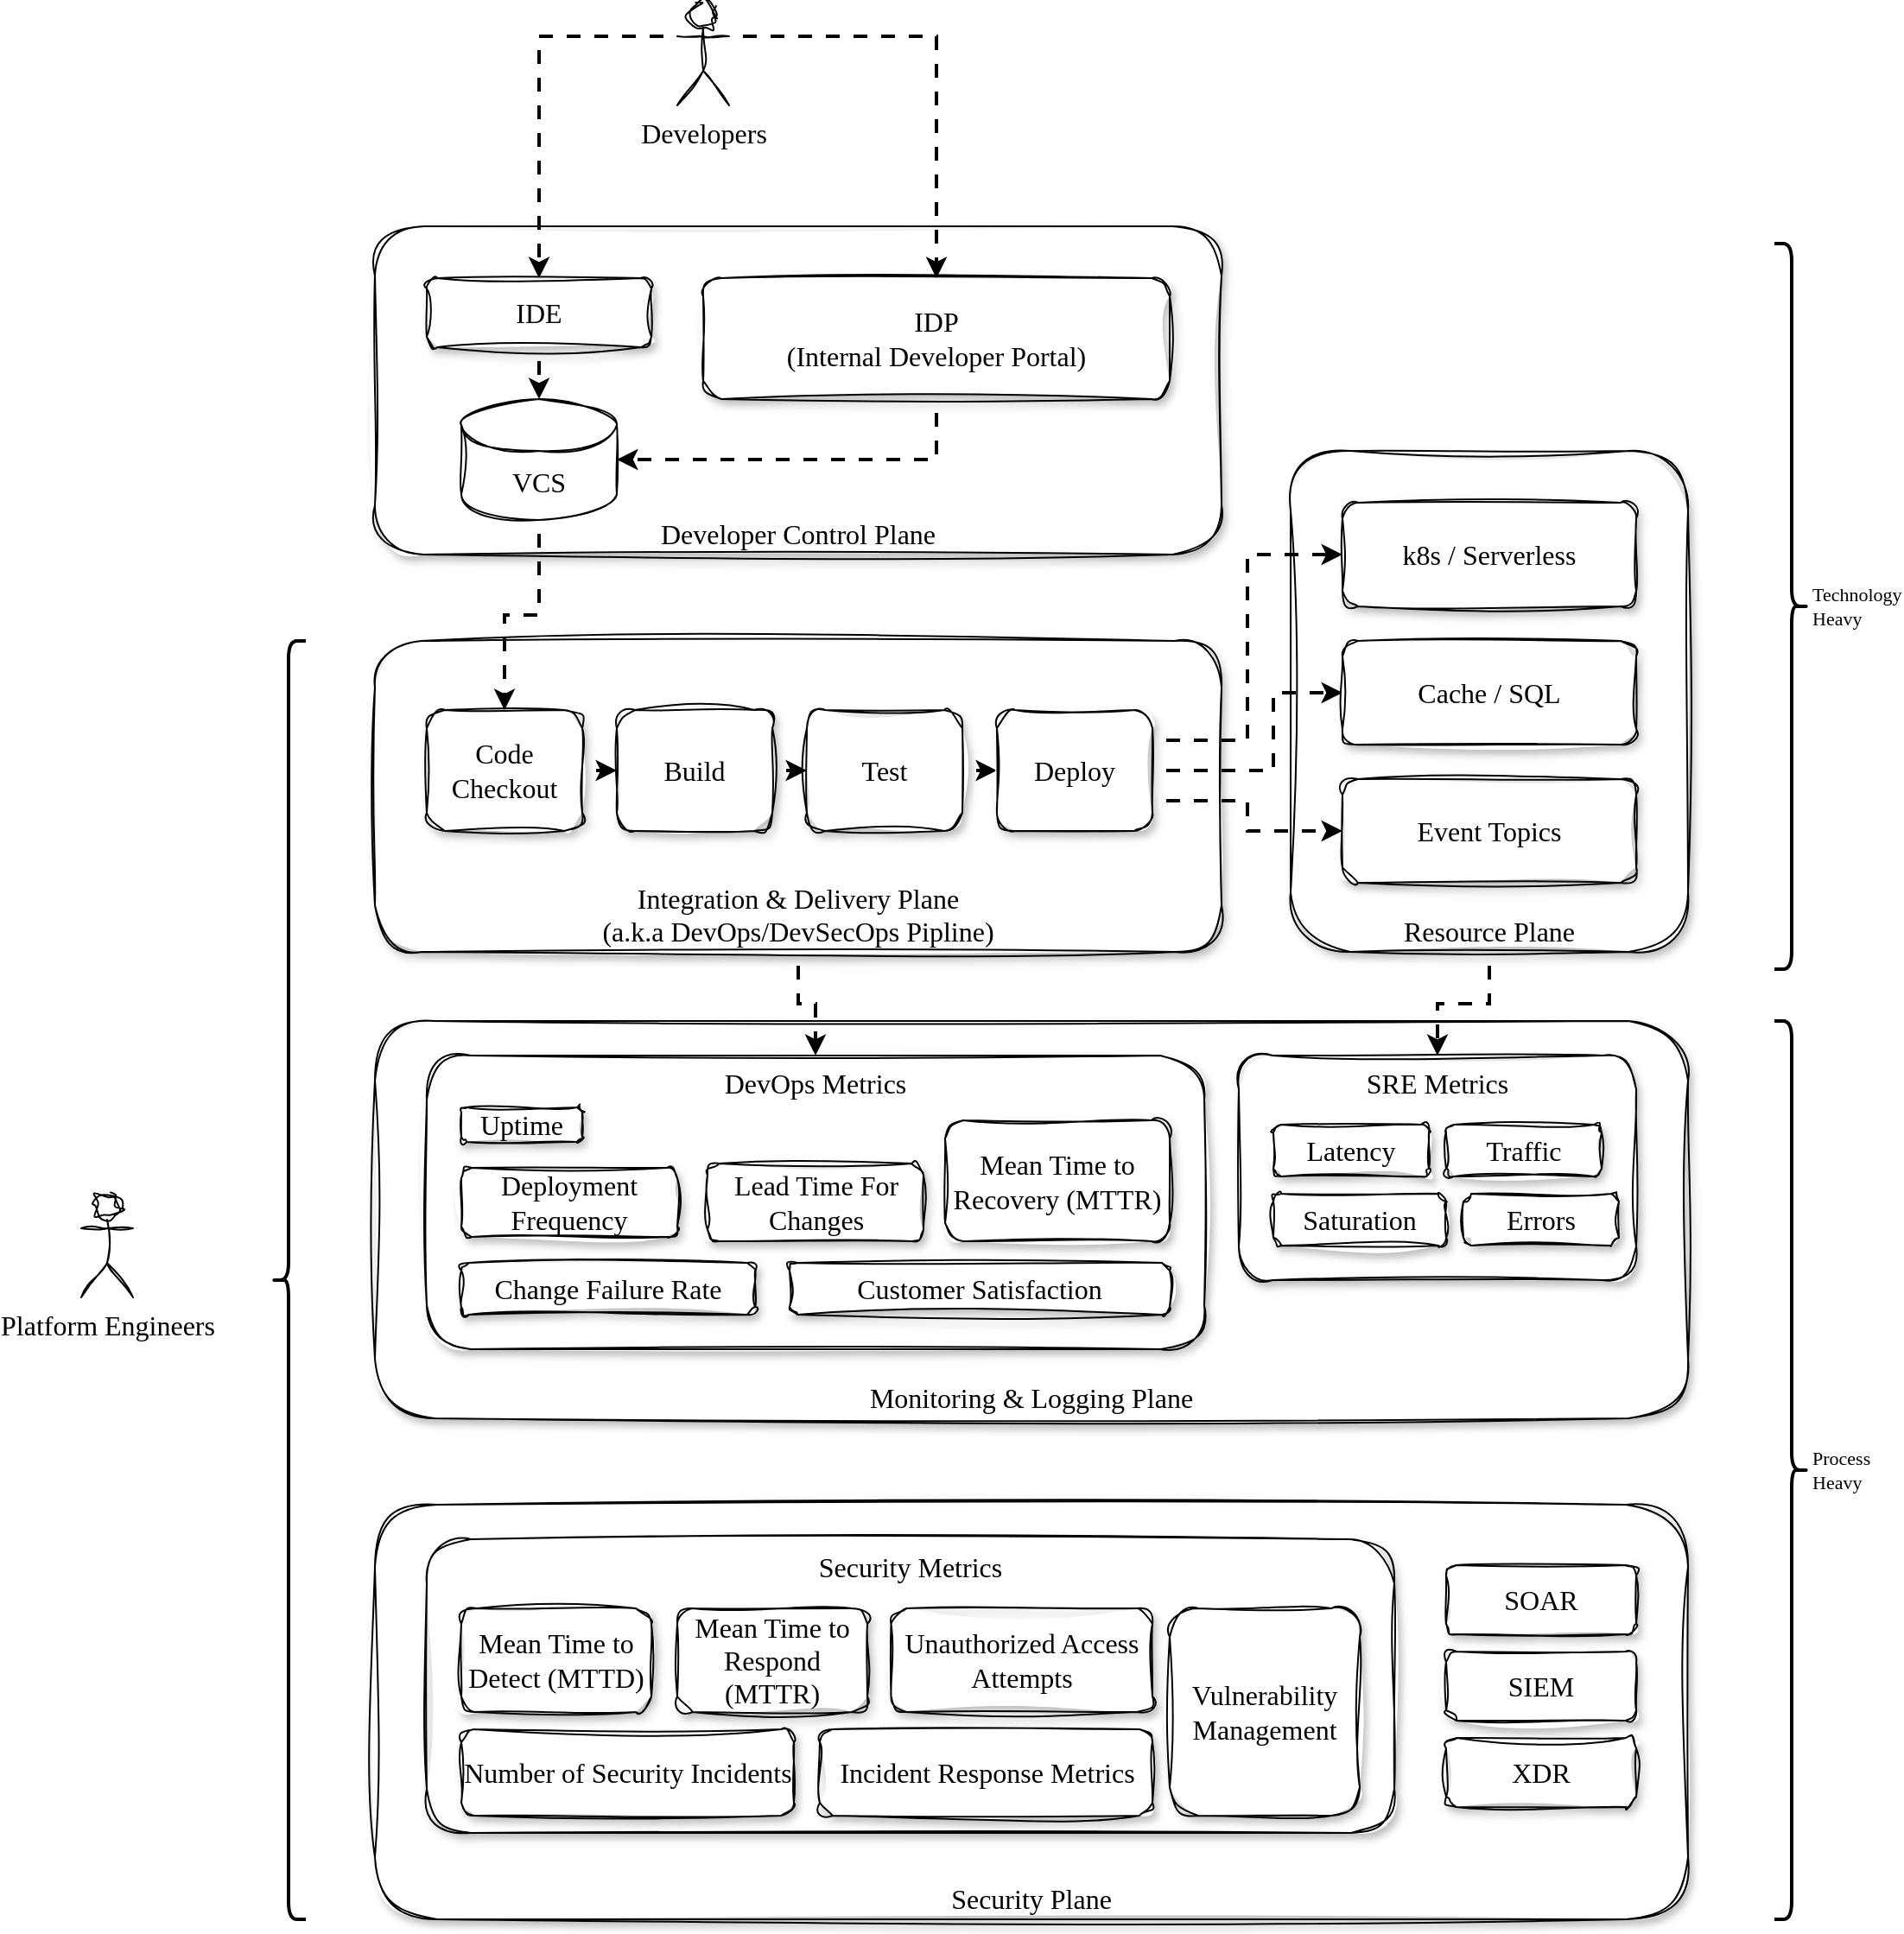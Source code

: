 <mxfile version="24.7.8">
  <diagram name="Page-1" id="pmLVabs0CMbX-Uy0v6OE">
    <mxGraphModel dx="2490" dy="1197" grid="1" gridSize="10" guides="1" tooltips="1" connect="1" arrows="1" fold="1" page="1" pageScale="1" pageWidth="850" pageHeight="1100" math="0" shadow="0">
      <root>
        <mxCell id="0" />
        <mxCell id="1" parent="0" />
        <mxCell id="uw4OTgvuskThHRHjsoGc-1" value="Developer Control Plane" style="rounded=1;whiteSpace=wrap;html=1;shadow=1;sketch=1;curveFitting=1;jiggle=2;fontFamily=Gloria Hallelujah;fontSource=https%3A%2F%2Ffonts.googleapis.com%2Fcss%3Ffamily%3DGloria%2BHallelujah;fontSize=16;verticalAlign=bottom;" vertex="1" parent="1">
          <mxGeometry x="140" y="200" width="490" height="190" as="geometry" />
        </mxCell>
        <mxCell id="uw4OTgvuskThHRHjsoGc-2" value="Integration &amp;amp; Delivery Plane&lt;div&gt;(a.k.a DevOps/DevSecOps Pipline)&lt;/div&gt;" style="rounded=1;whiteSpace=wrap;html=1;shadow=1;sketch=1;curveFitting=1;jiggle=2;fontFamily=Gloria Hallelujah;fontSource=https%3A%2F%2Ffonts.googleapis.com%2Fcss%3Ffamily%3DGloria%2BHallelujah;fontSize=16;verticalAlign=bottom;" vertex="1" parent="1">
          <mxGeometry x="140" y="440" width="490" height="180" as="geometry" />
        </mxCell>
        <mxCell id="uw4OTgvuskThHRHjsoGc-4" value="IDE" style="rounded=1;whiteSpace=wrap;html=1;shadow=1;sketch=1;curveFitting=1;jiggle=2;fontFamily=Gloria Hallelujah;fontSource=https%3A%2F%2Ffonts.googleapis.com%2Fcss%3Ffamily%3DGloria%2BHallelujah;fontSize=16;verticalAlign=middle;" vertex="1" parent="1">
          <mxGeometry x="170" y="230" width="130" height="40" as="geometry" />
        </mxCell>
        <mxCell id="uw4OTgvuskThHRHjsoGc-5" value="IDP&lt;br&gt;(Internal Developer Portal)" style="rounded=1;whiteSpace=wrap;html=1;shadow=1;sketch=1;curveFitting=1;jiggle=2;fontFamily=Gloria Hallelujah;fontSource=https%3A%2F%2Ffonts.googleapis.com%2Fcss%3Ffamily%3DGloria%2BHallelujah;fontSize=16;verticalAlign=middle;" vertex="1" parent="1">
          <mxGeometry x="330" y="230" width="270" height="70" as="geometry" />
        </mxCell>
        <mxCell id="uw4OTgvuskThHRHjsoGc-20" style="edgeStyle=orthogonalEdgeStyle;shape=connector;rounded=0;orthogonalLoop=1;jettySize=auto;html=1;exitX=0.5;exitY=1;exitDx=0;exitDy=0;exitPerimeter=0;entryX=0.5;entryY=0;entryDx=0;entryDy=0;strokeColor=default;strokeWidth=2;align=center;verticalAlign=middle;fontFamily=Helvetica;fontSize=11;fontColor=default;labelBackgroundColor=default;endArrow=classic;flowAnimation=1;" edge="1" parent="1" source="uw4OTgvuskThHRHjsoGc-6" target="uw4OTgvuskThHRHjsoGc-13">
          <mxGeometry relative="1" as="geometry" />
        </mxCell>
        <mxCell id="uw4OTgvuskThHRHjsoGc-6" value="VCS" style="shape=cylinder3;whiteSpace=wrap;html=1;boundedLbl=1;backgroundOutline=1;size=15;sketch=1;curveFitting=1;jiggle=2;fontFamily=Gloria Hallelujah;fontSource=https%3A%2F%2Ffonts.googleapis.com%2Fcss%3Ffamily%3DGloria%2BHallelujah;fontSize=16;" vertex="1" parent="1">
          <mxGeometry x="190" y="300" width="90" height="70" as="geometry" />
        </mxCell>
        <mxCell id="uw4OTgvuskThHRHjsoGc-7" style="edgeStyle=orthogonalEdgeStyle;rounded=0;orthogonalLoop=1;jettySize=auto;html=1;exitX=0.5;exitY=1;exitDx=0;exitDy=0;entryX=0.5;entryY=0;entryDx=0;entryDy=0;entryPerimeter=0;flowAnimation=1;strokeWidth=2;" edge="1" parent="1" source="uw4OTgvuskThHRHjsoGc-4" target="uw4OTgvuskThHRHjsoGc-6">
          <mxGeometry relative="1" as="geometry" />
        </mxCell>
        <mxCell id="uw4OTgvuskThHRHjsoGc-8" style="edgeStyle=orthogonalEdgeStyle;rounded=0;orthogonalLoop=1;jettySize=auto;html=1;exitX=0.5;exitY=1;exitDx=0;exitDy=0;entryX=1;entryY=0.5;entryDx=0;entryDy=0;entryPerimeter=0;flowAnimation=1;strokeWidth=2;" edge="1" parent="1" source="uw4OTgvuskThHRHjsoGc-5" target="uw4OTgvuskThHRHjsoGc-6">
          <mxGeometry relative="1" as="geometry" />
        </mxCell>
        <mxCell id="uw4OTgvuskThHRHjsoGc-10" value="Monitoring &amp;amp; Logging Plane" style="rounded=1;whiteSpace=wrap;html=1;shadow=1;sketch=1;curveFitting=1;jiggle=2;fontFamily=Gloria Hallelujah;fontSource=https%3A%2F%2Ffonts.googleapis.com%2Fcss%3Ffamily%3DGloria%2BHallelujah;fontSize=16;verticalAlign=bottom;" vertex="1" parent="1">
          <mxGeometry x="140" y="660" width="760" height="230" as="geometry" />
        </mxCell>
        <mxCell id="uw4OTgvuskThHRHjsoGc-49" style="edgeStyle=orthogonalEdgeStyle;shape=connector;rounded=0;orthogonalLoop=1;jettySize=auto;html=1;exitX=0.5;exitY=1;exitDx=0;exitDy=0;entryX=0.5;entryY=0;entryDx=0;entryDy=0;strokeColor=default;strokeWidth=2;align=center;verticalAlign=middle;fontFamily=Helvetica;fontSize=11;fontColor=default;labelBackgroundColor=default;endArrow=classic;flowAnimation=1;" edge="1" parent="1" source="uw4OTgvuskThHRHjsoGc-11" target="uw4OTgvuskThHRHjsoGc-28">
          <mxGeometry relative="1" as="geometry" />
        </mxCell>
        <mxCell id="uw4OTgvuskThHRHjsoGc-11" value="Resource Plane" style="rounded=1;whiteSpace=wrap;html=1;shadow=1;sketch=1;curveFitting=1;jiggle=2;fontFamily=Gloria Hallelujah;fontSource=https%3A%2F%2Ffonts.googleapis.com%2Fcss%3Ffamily%3DGloria%2BHallelujah;fontSize=16;verticalAlign=bottom;" vertex="1" parent="1">
          <mxGeometry x="670" y="330" width="230" height="290" as="geometry" />
        </mxCell>
        <mxCell id="uw4OTgvuskThHRHjsoGc-12" value="Security Plane" style="rounded=1;whiteSpace=wrap;html=1;shadow=1;sketch=1;curveFitting=1;jiggle=2;fontFamily=Gloria Hallelujah;fontSource=https%3A%2F%2Ffonts.googleapis.com%2Fcss%3Ffamily%3DGloria%2BHallelujah;fontSize=16;verticalAlign=bottom;" vertex="1" parent="1">
          <mxGeometry x="140" y="940" width="760" height="240" as="geometry" />
        </mxCell>
        <mxCell id="uw4OTgvuskThHRHjsoGc-21" style="edgeStyle=orthogonalEdgeStyle;shape=connector;rounded=0;orthogonalLoop=1;jettySize=auto;html=1;exitX=1;exitY=0.5;exitDx=0;exitDy=0;entryX=0;entryY=0.5;entryDx=0;entryDy=0;strokeColor=default;strokeWidth=2;align=center;verticalAlign=middle;fontFamily=Helvetica;fontSize=11;fontColor=default;labelBackgroundColor=default;endArrow=classic;flowAnimation=1;" edge="1" parent="1" source="uw4OTgvuskThHRHjsoGc-13" target="uw4OTgvuskThHRHjsoGc-14">
          <mxGeometry relative="1" as="geometry" />
        </mxCell>
        <mxCell id="uw4OTgvuskThHRHjsoGc-13" value="Code&lt;div&gt;Checkout&lt;/div&gt;" style="rounded=1;whiteSpace=wrap;html=1;shadow=1;sketch=1;curveFitting=1;jiggle=2;fontFamily=Gloria Hallelujah;fontSource=https%3A%2F%2Ffonts.googleapis.com%2Fcss%3Ffamily%3DGloria%2BHallelujah;fontSize=16;verticalAlign=middle;" vertex="1" parent="1">
          <mxGeometry x="170" y="480" width="90" height="70" as="geometry" />
        </mxCell>
        <mxCell id="uw4OTgvuskThHRHjsoGc-22" style="edgeStyle=orthogonalEdgeStyle;shape=connector;rounded=0;orthogonalLoop=1;jettySize=auto;html=1;exitX=1;exitY=0.5;exitDx=0;exitDy=0;entryX=0;entryY=0.5;entryDx=0;entryDy=0;strokeColor=default;strokeWidth=2;align=center;verticalAlign=middle;fontFamily=Helvetica;fontSize=11;fontColor=default;labelBackgroundColor=default;endArrow=classic;flowAnimation=1;" edge="1" parent="1" source="uw4OTgvuskThHRHjsoGc-14" target="uw4OTgvuskThHRHjsoGc-15">
          <mxGeometry relative="1" as="geometry" />
        </mxCell>
        <mxCell id="uw4OTgvuskThHRHjsoGc-14" value="Build" style="rounded=1;whiteSpace=wrap;html=1;shadow=1;sketch=1;curveFitting=1;jiggle=2;fontFamily=Gloria Hallelujah;fontSource=https%3A%2F%2Ffonts.googleapis.com%2Fcss%3Ffamily%3DGloria%2BHallelujah;fontSize=16;verticalAlign=middle;" vertex="1" parent="1">
          <mxGeometry x="280" y="480" width="90" height="70" as="geometry" />
        </mxCell>
        <mxCell id="uw4OTgvuskThHRHjsoGc-23" style="edgeStyle=orthogonalEdgeStyle;shape=connector;rounded=0;orthogonalLoop=1;jettySize=auto;html=1;exitX=1;exitY=0.5;exitDx=0;exitDy=0;entryX=0;entryY=0.5;entryDx=0;entryDy=0;strokeColor=default;strokeWidth=2;align=center;verticalAlign=middle;fontFamily=Helvetica;fontSize=11;fontColor=default;labelBackgroundColor=default;endArrow=classic;flowAnimation=1;" edge="1" parent="1" source="uw4OTgvuskThHRHjsoGc-15" target="uw4OTgvuskThHRHjsoGc-16">
          <mxGeometry relative="1" as="geometry" />
        </mxCell>
        <mxCell id="uw4OTgvuskThHRHjsoGc-15" value="Test" style="rounded=1;whiteSpace=wrap;html=1;shadow=1;sketch=1;curveFitting=1;jiggle=2;fontFamily=Gloria Hallelujah;fontSource=https%3A%2F%2Ffonts.googleapis.com%2Fcss%3Ffamily%3DGloria%2BHallelujah;fontSize=16;verticalAlign=middle;" vertex="1" parent="1">
          <mxGeometry x="390" y="480" width="90" height="70" as="geometry" />
        </mxCell>
        <mxCell id="uw4OTgvuskThHRHjsoGc-24" style="edgeStyle=orthogonalEdgeStyle;shape=connector;rounded=0;orthogonalLoop=1;jettySize=auto;html=1;exitX=1;exitY=0.25;exitDx=0;exitDy=0;entryX=0;entryY=0.5;entryDx=0;entryDy=0;strokeColor=default;strokeWidth=2;align=center;verticalAlign=middle;fontFamily=Helvetica;fontSize=11;fontColor=default;labelBackgroundColor=default;endArrow=classic;flowAnimation=1;" edge="1" parent="1" source="uw4OTgvuskThHRHjsoGc-16" target="uw4OTgvuskThHRHjsoGc-17">
          <mxGeometry relative="1" as="geometry" />
        </mxCell>
        <mxCell id="uw4OTgvuskThHRHjsoGc-25" style="edgeStyle=orthogonalEdgeStyle;shape=connector;rounded=0;orthogonalLoop=1;jettySize=auto;html=1;exitX=1;exitY=0.5;exitDx=0;exitDy=0;entryX=0;entryY=0.5;entryDx=0;entryDy=0;strokeColor=default;strokeWidth=2;align=center;verticalAlign=middle;fontFamily=Helvetica;fontSize=11;fontColor=default;labelBackgroundColor=default;endArrow=classic;flowAnimation=1;" edge="1" parent="1" source="uw4OTgvuskThHRHjsoGc-16" target="uw4OTgvuskThHRHjsoGc-18">
          <mxGeometry relative="1" as="geometry">
            <Array as="points">
              <mxPoint x="660" y="515" />
              <mxPoint x="660" y="470" />
            </Array>
          </mxGeometry>
        </mxCell>
        <mxCell id="uw4OTgvuskThHRHjsoGc-26" style="edgeStyle=orthogonalEdgeStyle;shape=connector;rounded=0;orthogonalLoop=1;jettySize=auto;html=1;exitX=1;exitY=0.75;exitDx=0;exitDy=0;entryX=0;entryY=0.5;entryDx=0;entryDy=0;strokeColor=default;strokeWidth=2;align=center;verticalAlign=middle;fontFamily=Helvetica;fontSize=11;fontColor=default;labelBackgroundColor=default;endArrow=classic;flowAnimation=1;" edge="1" parent="1" source="uw4OTgvuskThHRHjsoGc-16" target="uw4OTgvuskThHRHjsoGc-19">
          <mxGeometry relative="1" as="geometry" />
        </mxCell>
        <mxCell id="uw4OTgvuskThHRHjsoGc-16" value="Deploy" style="rounded=1;whiteSpace=wrap;html=1;shadow=1;sketch=1;curveFitting=1;jiggle=2;fontFamily=Gloria Hallelujah;fontSource=https%3A%2F%2Ffonts.googleapis.com%2Fcss%3Ffamily%3DGloria%2BHallelujah;fontSize=16;verticalAlign=middle;" vertex="1" parent="1">
          <mxGeometry x="500" y="480" width="90" height="70" as="geometry" />
        </mxCell>
        <mxCell id="uw4OTgvuskThHRHjsoGc-17" value="k8s / Serverless" style="rounded=1;whiteSpace=wrap;html=1;shadow=1;sketch=1;curveFitting=1;jiggle=2;fontFamily=Gloria Hallelujah;fontSource=https%3A%2F%2Ffonts.googleapis.com%2Fcss%3Ffamily%3DGloria%2BHallelujah;fontSize=16;verticalAlign=middle;" vertex="1" parent="1">
          <mxGeometry x="700" y="360" width="170" height="60" as="geometry" />
        </mxCell>
        <mxCell id="uw4OTgvuskThHRHjsoGc-18" value="Cache / SQL" style="rounded=1;whiteSpace=wrap;html=1;shadow=1;sketch=1;curveFitting=1;jiggle=2;fontFamily=Gloria Hallelujah;fontSource=https%3A%2F%2Ffonts.googleapis.com%2Fcss%3Ffamily%3DGloria%2BHallelujah;fontSize=16;verticalAlign=middle;" vertex="1" parent="1">
          <mxGeometry x="700" y="440" width="170" height="60" as="geometry" />
        </mxCell>
        <mxCell id="uw4OTgvuskThHRHjsoGc-19" value="Event Topics" style="rounded=1;whiteSpace=wrap;html=1;shadow=1;sketch=1;curveFitting=1;jiggle=2;fontFamily=Gloria Hallelujah;fontSource=https%3A%2F%2Ffonts.googleapis.com%2Fcss%3Ffamily%3DGloria%2BHallelujah;fontSize=16;verticalAlign=middle;" vertex="1" parent="1">
          <mxGeometry x="700" y="520" width="170" height="60" as="geometry" />
        </mxCell>
        <mxCell id="uw4OTgvuskThHRHjsoGc-28" value="SRE Metrics" style="rounded=1;whiteSpace=wrap;html=1;shadow=1;sketch=1;curveFitting=1;jiggle=2;fontFamily=Gloria Hallelujah;fontSource=https%3A%2F%2Ffonts.googleapis.com%2Fcss%3Ffamily%3DGloria%2BHallelujah;fontSize=16;verticalAlign=top;align=center;" vertex="1" parent="1">
          <mxGeometry x="640" y="680" width="230" height="130" as="geometry" />
        </mxCell>
        <mxCell id="uw4OTgvuskThHRHjsoGc-29" value="DevOps Metrics" style="rounded=1;whiteSpace=wrap;html=1;shadow=1;sketch=1;curveFitting=1;jiggle=2;fontFamily=Gloria Hallelujah;fontSource=https%3A%2F%2Ffonts.googleapis.com%2Fcss%3Ffamily%3DGloria%2BHallelujah;fontSize=16;verticalAlign=top;align=center;" vertex="1" parent="1">
          <mxGeometry x="170" y="680" width="450" height="170" as="geometry" />
        </mxCell>
        <mxCell id="uw4OTgvuskThHRHjsoGc-30" value="Security Metrics" style="rounded=1;whiteSpace=wrap;html=1;shadow=1;sketch=1;curveFitting=1;jiggle=2;fontFamily=Gloria Hallelujah;fontSource=https%3A%2F%2Ffonts.googleapis.com%2Fcss%3Ffamily%3DGloria%2BHallelujah;fontSize=16;verticalAlign=top;align=center;" vertex="1" parent="1">
          <mxGeometry x="170" y="960" width="560" height="170" as="geometry" />
        </mxCell>
        <mxCell id="uw4OTgvuskThHRHjsoGc-31" value="Deployment Frequency" style="rounded=1;whiteSpace=wrap;html=1;shadow=1;sketch=1;curveFitting=1;jiggle=2;fontFamily=Gloria Hallelujah;fontSource=https%3A%2F%2Ffonts.googleapis.com%2Fcss%3Ffamily%3DGloria%2BHallelujah;fontSize=16;verticalAlign=middle;" vertex="1" parent="1">
          <mxGeometry x="190" y="745" width="125" height="40" as="geometry" />
        </mxCell>
        <mxCell id="uw4OTgvuskThHRHjsoGc-32" value="Lead Time For Changes" style="rounded=1;whiteSpace=wrap;html=1;shadow=1;sketch=1;curveFitting=1;jiggle=2;fontFamily=Gloria Hallelujah;fontSource=https%3A%2F%2Ffonts.googleapis.com%2Fcss%3Ffamily%3DGloria%2BHallelujah;fontSize=16;verticalAlign=middle;" vertex="1" parent="1">
          <mxGeometry x="332.5" y="742.5" width="125" height="45" as="geometry" />
        </mxCell>
        <mxCell id="uw4OTgvuskThHRHjsoGc-33" value="Change Failure Rate" style="rounded=1;whiteSpace=wrap;html=1;shadow=1;sketch=1;curveFitting=1;jiggle=2;fontFamily=Gloria Hallelujah;fontSource=https%3A%2F%2Ffonts.googleapis.com%2Fcss%3Ffamily%3DGloria%2BHallelujah;fontSize=16;verticalAlign=middle;" vertex="1" parent="1">
          <mxGeometry x="190" y="800" width="170" height="30" as="geometry" />
        </mxCell>
        <mxCell id="uw4OTgvuskThHRHjsoGc-34" value="Mean Time to Recovery (MTTR)" style="rounded=1;whiteSpace=wrap;html=1;shadow=1;sketch=1;curveFitting=1;jiggle=2;fontFamily=Gloria Hallelujah;fontSource=https%3A%2F%2Ffonts.googleapis.com%2Fcss%3Ffamily%3DGloria%2BHallelujah;fontSize=16;verticalAlign=middle;" vertex="1" parent="1">
          <mxGeometry x="470" y="717.5" width="130" height="70" as="geometry" />
        </mxCell>
        <mxCell id="uw4OTgvuskThHRHjsoGc-41" value="Latency" style="rounded=1;whiteSpace=wrap;html=1;shadow=1;sketch=1;curveFitting=1;jiggle=2;fontFamily=Gloria Hallelujah;fontSource=https%3A%2F%2Ffonts.googleapis.com%2Fcss%3Ffamily%3DGloria%2BHallelujah;fontSize=16;verticalAlign=middle;" vertex="1" parent="1">
          <mxGeometry x="660" y="720" width="90" height="30" as="geometry" />
        </mxCell>
        <mxCell id="uw4OTgvuskThHRHjsoGc-42" value="Traffic" style="rounded=1;whiteSpace=wrap;html=1;shadow=1;sketch=1;curveFitting=1;jiggle=2;fontFamily=Gloria Hallelujah;fontSource=https%3A%2F%2Ffonts.googleapis.com%2Fcss%3Ffamily%3DGloria%2BHallelujah;fontSize=16;verticalAlign=middle;" vertex="1" parent="1">
          <mxGeometry x="760" y="720" width="90" height="30" as="geometry" />
        </mxCell>
        <mxCell id="uw4OTgvuskThHRHjsoGc-43" value="Errors" style="rounded=1;whiteSpace=wrap;html=1;shadow=1;sketch=1;curveFitting=1;jiggle=2;fontFamily=Gloria Hallelujah;fontSource=https%3A%2F%2Ffonts.googleapis.com%2Fcss%3Ffamily%3DGloria%2BHallelujah;fontSize=16;verticalAlign=middle;" vertex="1" parent="1">
          <mxGeometry x="770" y="760" width="90" height="30" as="geometry" />
        </mxCell>
        <mxCell id="uw4OTgvuskThHRHjsoGc-44" value="Saturation" style="rounded=1;whiteSpace=wrap;html=1;shadow=1;sketch=1;curveFitting=1;jiggle=2;fontFamily=Gloria Hallelujah;fontSource=https%3A%2F%2Ffonts.googleapis.com%2Fcss%3Ffamily%3DGloria%2BHallelujah;fontSize=16;verticalAlign=middle;" vertex="1" parent="1">
          <mxGeometry x="660" y="760" width="100" height="30" as="geometry" />
        </mxCell>
        <mxCell id="uw4OTgvuskThHRHjsoGc-45" value="Customer Satisfaction" style="rounded=1;whiteSpace=wrap;html=1;shadow=1;sketch=1;curveFitting=1;jiggle=2;fontFamily=Gloria Hallelujah;fontSource=https%3A%2F%2Ffonts.googleapis.com%2Fcss%3Ffamily%3DGloria%2BHallelujah;fontSize=16;verticalAlign=middle;" vertex="1" parent="1">
          <mxGeometry x="380" y="800" width="220" height="30" as="geometry" />
        </mxCell>
        <mxCell id="uw4OTgvuskThHRHjsoGc-47" value="Uptime" style="rounded=1;whiteSpace=wrap;html=1;shadow=1;sketch=1;curveFitting=1;jiggle=2;fontFamily=Gloria Hallelujah;fontSource=https%3A%2F%2Ffonts.googleapis.com%2Fcss%3Ffamily%3DGloria%2BHallelujah;fontSize=16;verticalAlign=middle;" vertex="1" parent="1">
          <mxGeometry x="190" y="710" width="70" height="20" as="geometry" />
        </mxCell>
        <mxCell id="uw4OTgvuskThHRHjsoGc-48" style="edgeStyle=orthogonalEdgeStyle;shape=connector;rounded=0;orthogonalLoop=1;jettySize=auto;html=1;exitX=0.5;exitY=1;exitDx=0;exitDy=0;strokeColor=default;strokeWidth=2;align=center;verticalAlign=middle;fontFamily=Helvetica;fontSize=11;fontColor=default;labelBackgroundColor=default;endArrow=classic;flowAnimation=1;" edge="1" parent="1" source="uw4OTgvuskThHRHjsoGc-2" target="uw4OTgvuskThHRHjsoGc-29">
          <mxGeometry relative="1" as="geometry" />
        </mxCell>
        <mxCell id="uw4OTgvuskThHRHjsoGc-50" value="XDR" style="rounded=1;whiteSpace=wrap;html=1;shadow=1;sketch=1;curveFitting=1;jiggle=2;fontFamily=Gloria Hallelujah;fontSource=https%3A%2F%2Ffonts.googleapis.com%2Fcss%3Ffamily%3DGloria%2BHallelujah;fontSize=16;verticalAlign=middle;align=center;" vertex="1" parent="1">
          <mxGeometry x="760" y="1075" width="110" height="40" as="geometry" />
        </mxCell>
        <mxCell id="uw4OTgvuskThHRHjsoGc-51" value="SOAR" style="rounded=1;whiteSpace=wrap;html=1;shadow=1;sketch=1;curveFitting=1;jiggle=2;fontFamily=Gloria Hallelujah;fontSource=https%3A%2F%2Ffonts.googleapis.com%2Fcss%3Ffamily%3DGloria%2BHallelujah;fontSize=16;verticalAlign=middle;align=center;" vertex="1" parent="1">
          <mxGeometry x="760" y="975" width="110" height="40" as="geometry" />
        </mxCell>
        <mxCell id="uw4OTgvuskThHRHjsoGc-52" value="SIEM" style="rounded=1;whiteSpace=wrap;html=1;shadow=1;sketch=1;curveFitting=1;jiggle=2;fontFamily=Gloria Hallelujah;fontSource=https%3A%2F%2Ffonts.googleapis.com%2Fcss%3Ffamily%3DGloria%2BHallelujah;fontSize=16;verticalAlign=middle;align=center;" vertex="1" parent="1">
          <mxGeometry x="760" y="1025" width="110" height="40" as="geometry" />
        </mxCell>
        <mxCell id="uw4OTgvuskThHRHjsoGc-53" value="&lt;div&gt;Mean Time to Detect (MTTD)&lt;/div&gt;" style="rounded=1;whiteSpace=wrap;html=1;shadow=1;sketch=1;curveFitting=1;jiggle=2;fontFamily=Gloria Hallelujah;fontSource=https%3A%2F%2Ffonts.googleapis.com%2Fcss%3Ffamily%3DGloria%2BHallelujah;fontSize=16;verticalAlign=middle;align=center;" vertex="1" parent="1">
          <mxGeometry x="190" y="1000" width="110" height="60" as="geometry" />
        </mxCell>
        <mxCell id="uw4OTgvuskThHRHjsoGc-54" value="&lt;div&gt;Mean Time to Respond (MTTR)&lt;/div&gt;" style="rounded=1;whiteSpace=wrap;html=1;shadow=1;sketch=1;curveFitting=1;jiggle=2;fontFamily=Gloria Hallelujah;fontSource=https%3A%2F%2Ffonts.googleapis.com%2Fcss%3Ffamily%3DGloria%2BHallelujah;fontSize=16;verticalAlign=middle;align=center;" vertex="1" parent="1">
          <mxGeometry x="315" y="1000" width="110" height="60" as="geometry" />
        </mxCell>
        <mxCell id="uw4OTgvuskThHRHjsoGc-55" value="&lt;div&gt;Number of Security Incidents&lt;/div&gt;" style="rounded=1;whiteSpace=wrap;html=1;shadow=1;sketch=1;curveFitting=1;jiggle=2;fontFamily=Gloria Hallelujah;fontSource=https%3A%2F%2Ffonts.googleapis.com%2Fcss%3Ffamily%3DGloria%2BHallelujah;fontSize=16;verticalAlign=middle;align=center;" vertex="1" parent="1">
          <mxGeometry x="190" y="1070" width="192.5" height="50" as="geometry" />
        </mxCell>
        <mxCell id="uw4OTgvuskThHRHjsoGc-56" value="&lt;div&gt;Incident Response Metrics&lt;/div&gt;" style="rounded=1;whiteSpace=wrap;html=1;shadow=1;sketch=1;curveFitting=1;jiggle=2;fontFamily=Gloria Hallelujah;fontSource=https%3A%2F%2Ffonts.googleapis.com%2Fcss%3Ffamily%3DGloria%2BHallelujah;fontSize=16;verticalAlign=middle;align=center;" vertex="1" parent="1">
          <mxGeometry x="397.5" y="1070" width="192.5" height="50" as="geometry" />
        </mxCell>
        <mxCell id="uw4OTgvuskThHRHjsoGc-57" value="&lt;div&gt;Unauthorized Access Attempts&lt;/div&gt;" style="rounded=1;whiteSpace=wrap;html=1;shadow=1;sketch=1;curveFitting=1;jiggle=2;fontFamily=Gloria Hallelujah;fontSource=https%3A%2F%2Ffonts.googleapis.com%2Fcss%3Ffamily%3DGloria%2BHallelujah;fontSize=16;verticalAlign=middle;align=center;" vertex="1" parent="1">
          <mxGeometry x="438.75" y="1000" width="151.25" height="60" as="geometry" />
        </mxCell>
        <mxCell id="uw4OTgvuskThHRHjsoGc-58" value="&lt;div&gt;Vulnerability Management&lt;/div&gt;" style="rounded=1;whiteSpace=wrap;html=1;shadow=1;sketch=1;curveFitting=1;jiggle=2;fontFamily=Gloria Hallelujah;fontSource=https%3A%2F%2Ffonts.googleapis.com%2Fcss%3Ffamily%3DGloria%2BHallelujah;fontSize=16;verticalAlign=middle;align=center;" vertex="1" parent="1">
          <mxGeometry x="600" y="1000" width="110" height="120" as="geometry" />
        </mxCell>
        <mxCell id="uw4OTgvuskThHRHjsoGc-59" value="Platform Engineers" style="shape=umlActor;verticalLabelPosition=bottom;verticalAlign=top;html=1;outlineConnect=0;fontFamily=Gloria Hallelujah;fontSize=16;fontColor=default;labelBackgroundColor=default;sketch=1;curveFitting=1;jiggle=2;fontSource=https%3A%2F%2Ffonts.googleapis.com%2Fcss%3Ffamily%3DGloria%2BHallelujah;" vertex="1" parent="1">
          <mxGeometry x="-30" y="760" width="30" height="60" as="geometry" />
        </mxCell>
        <mxCell id="uw4OTgvuskThHRHjsoGc-61" style="edgeStyle=orthogonalEdgeStyle;shape=connector;rounded=0;orthogonalLoop=1;jettySize=auto;html=1;strokeColor=default;strokeWidth=2;align=center;verticalAlign=middle;fontFamily=Helvetica;fontSize=11;fontColor=default;labelBackgroundColor=default;endArrow=classic;flowAnimation=1;exitX=0;exitY=0.333;exitDx=0;exitDy=0;exitPerimeter=0;" edge="1" parent="1" source="uw4OTgvuskThHRHjsoGc-60" target="uw4OTgvuskThHRHjsoGc-4">
          <mxGeometry relative="1" as="geometry" />
        </mxCell>
        <mxCell id="uw4OTgvuskThHRHjsoGc-62" style="edgeStyle=orthogonalEdgeStyle;shape=connector;rounded=0;orthogonalLoop=1;jettySize=auto;html=1;entryX=0.5;entryY=0;entryDx=0;entryDy=0;strokeColor=default;strokeWidth=2;align=center;verticalAlign=middle;fontFamily=Helvetica;fontSize=11;fontColor=default;labelBackgroundColor=default;endArrow=classic;flowAnimation=1;exitX=1;exitY=0.333;exitDx=0;exitDy=0;exitPerimeter=0;" edge="1" parent="1" source="uw4OTgvuskThHRHjsoGc-60" target="uw4OTgvuskThHRHjsoGc-5">
          <mxGeometry relative="1" as="geometry" />
        </mxCell>
        <mxCell id="uw4OTgvuskThHRHjsoGc-60" value="Developers" style="shape=umlActor;verticalLabelPosition=bottom;verticalAlign=top;html=1;outlineConnect=0;fontFamily=Gloria Hallelujah;fontSize=16;fontColor=default;labelBackgroundColor=default;sketch=1;curveFitting=1;jiggle=2;fontSource=https%3A%2F%2Ffonts.googleapis.com%2Fcss%3Ffamily%3DGloria%2BHallelujah;" vertex="1" parent="1">
          <mxGeometry x="315" y="70" width="30" height="60" as="geometry" />
        </mxCell>
        <mxCell id="uw4OTgvuskThHRHjsoGc-65" value="" style="shape=curlyBracket;whiteSpace=wrap;html=1;rounded=1;labelPosition=left;verticalLabelPosition=middle;align=right;verticalAlign=middle;strokeColor=default;fontFamily=Helvetica;fontSize=11;fontColor=default;labelBackgroundColor=default;fillColor=default;strokeWidth=2;" vertex="1" parent="1">
          <mxGeometry x="80" y="440" width="20" height="740" as="geometry" />
        </mxCell>
        <mxCell id="uw4OTgvuskThHRHjsoGc-67" value="" style="shape=image;imageAspect=0;aspect=fixed;verticalLabelPosition=bottom;verticalAlign=top;strokeColor=default;align=center;fontFamily=Helvetica;fontSize=11;fontColor=default;labelBackgroundColor=default;fillColor=default;image=https://assets.streamlinehq.com/image/private/w_300,h_300,ar_1/f_auto/v1/icons/logos/backstage-81sa6dw3t4oaii6lxj3zzd.png/backstage-xusfn4eieixsfj5euska.png?_a=DATAdtfiZAA0;" vertex="1" parent="1">
          <mxGeometry x="540" y="180" width="80" height="80" as="geometry" />
        </mxCell>
        <mxCell id="uw4OTgvuskThHRHjsoGc-68" value="" style="shape=image;verticalLabelPosition=bottom;labelBackgroundColor=default;verticalAlign=top;aspect=fixed;imageAspect=0;image=https://www.helenjoscott.com/wp-content/uploads/2020/09/1200px-IntelliJ_IDEA_Logo.png;" vertex="1" parent="1">
          <mxGeometry x="120" y="180" width="80" height="80" as="geometry" />
        </mxCell>
        <mxCell id="uw4OTgvuskThHRHjsoGc-69" value="" style="shape=image;verticalLabelPosition=bottom;labelBackgroundColor=default;verticalAlign=top;aspect=fixed;imageAspect=0;image=https://scientificinquirer.com/wp-content/uploads/2024/02/Octicons-mark-github.svg_.png;" vertex="1" parent="1">
          <mxGeometry x="143" y="320" width="57" height="57" as="geometry" />
        </mxCell>
        <mxCell id="uw4OTgvuskThHRHjsoGc-70" value="" style="shape=image;verticalLabelPosition=bottom;labelBackgroundColor=default;verticalAlign=top;aspect=fixed;imageAspect=0;image=https://upload.wikimedia.org/wikipedia/commons/thumb/e/e9/Jenkins_logo.svg/1483px-Jenkins_logo.svg.png;" vertex="1" parent="1">
          <mxGeometry x="123.79" y="530" width="72.42" height="100" as="geometry" />
        </mxCell>
        <mxCell id="uw4OTgvuskThHRHjsoGc-72" value="" style="shape=image;imageAspect=0;aspect=fixed;verticalLabelPosition=bottom;verticalAlign=top;strokeColor=default;align=center;fontFamily=Helvetica;fontSize=11;fontColor=default;labelBackgroundColor=default;fillColor=default;image=https://camo.githubusercontent.com/fa46a7608ab776ac1e71c7be0696a824f295813d21f75475e11488216c2dcf1c/68747470733a2f2f7265646861742d7363686f6c6172732e6769746875622e696f2f6172676f63642d7475746f7269616c2f6172676f63642d7475746f7269616c2f5f696d616765732f6172676f63642d6c6f676f2e706e67;" vertex="1" parent="1">
          <mxGeometry x="530" y="500" width="120" height="120" as="geometry" />
        </mxCell>
        <mxCell id="uw4OTgvuskThHRHjsoGc-73" value="" style="shape=image;verticalLabelPosition=bottom;labelBackgroundColor=default;verticalAlign=top;aspect=fixed;imageAspect=0;image=https://upload.wikimedia.org/wikipedia/commons/3/39/Kubernetes_logo_without_workmark.svg;" vertex="1" parent="1">
          <mxGeometry x="860" y="370" width="61.79" height="60" as="geometry" />
        </mxCell>
        <mxCell id="uw4OTgvuskThHRHjsoGc-74" value="" style="shape=image;verticalLabelPosition=bottom;labelBackgroundColor=default;verticalAlign=top;aspect=fixed;imageAspect=0;image=https://static-00.iconduck.com/assets.00/harbor-icon-2034x2048-hl34ycc9.png;" vertex="1" parent="1">
          <mxGeometry x="830" y="310" width="59.6" height="60" as="geometry" />
        </mxCell>
        <mxCell id="uw4OTgvuskThHRHjsoGc-76" value="" style="shape=image;verticalLabelPosition=bottom;labelBackgroundColor=default;verticalAlign=top;aspect=fixed;imageAspect=0;image=https://cdn4.iconfinder.com/data/icons/redis-2/1451/Untitled-2-512.png;" vertex="1" parent="1">
          <mxGeometry x="860" y="444" width="62" height="62" as="geometry" />
        </mxCell>
        <mxCell id="uw4OTgvuskThHRHjsoGc-77" value="" style="shape=image;verticalLabelPosition=bottom;labelBackgroundColor=default;verticalAlign=top;aspect=fixed;imageAspect=0;image=https://static-00.iconduck.com/assets.00/rabbitmq-icon-484x512-s9lfaapn.png;" vertex="1" parent="1">
          <mxGeometry x="860" y="530.38" width="56" height="59.24" as="geometry" />
        </mxCell>
        <mxCell id="uw4OTgvuskThHRHjsoGc-79" value="Process&lt;div&gt;Heavy&lt;/div&gt;" style="shape=curlyBracket;whiteSpace=wrap;html=1;rounded=1;flipH=1;labelPosition=right;verticalLabelPosition=middle;align=left;verticalAlign=middle;strokeColor=default;fontFamily=Gloria Hallelujah;fontSize=11;fontColor=default;labelBackgroundColor=default;fillColor=default;strokeWidth=2;fontSource=https%3A%2F%2Ffonts.googleapis.com%2Fcss%3Ffamily%3DGloria%2BHallelujah;" vertex="1" parent="1">
          <mxGeometry x="950" y="660" width="20" height="520" as="geometry" />
        </mxCell>
        <mxCell id="uw4OTgvuskThHRHjsoGc-80" value="Technology&lt;div&gt;Heavy&lt;/div&gt;" style="shape=curlyBracket;whiteSpace=wrap;html=1;rounded=1;flipH=1;labelPosition=right;verticalLabelPosition=middle;align=left;verticalAlign=middle;strokeColor=default;fontFamily=Gloria Hallelujah;fontSize=11;fontColor=default;labelBackgroundColor=default;fillColor=default;strokeWidth=2;fontSource=https%3A%2F%2Ffonts.googleapis.com%2Fcss%3Ffamily%3DGloria%2BHallelujah;" vertex="1" parent="1">
          <mxGeometry x="950" y="210" width="20" height="420" as="geometry" />
        </mxCell>
        <mxCell id="uw4OTgvuskThHRHjsoGc-81" value="" style="shape=image;verticalLabelPosition=bottom;labelBackgroundColor=default;verticalAlign=top;aspect=fixed;imageAspect=0;image=https://upload.wikimedia.org/wikipedia/commons/thumb/3/38/Prometheus_software_logo.svg/2066px-Prometheus_software_logo.svg.png;" vertex="1" parent="1">
          <mxGeometry x="830" y="790" width="60.5" height="60" as="geometry" />
        </mxCell>
      </root>
    </mxGraphModel>
  </diagram>
</mxfile>
